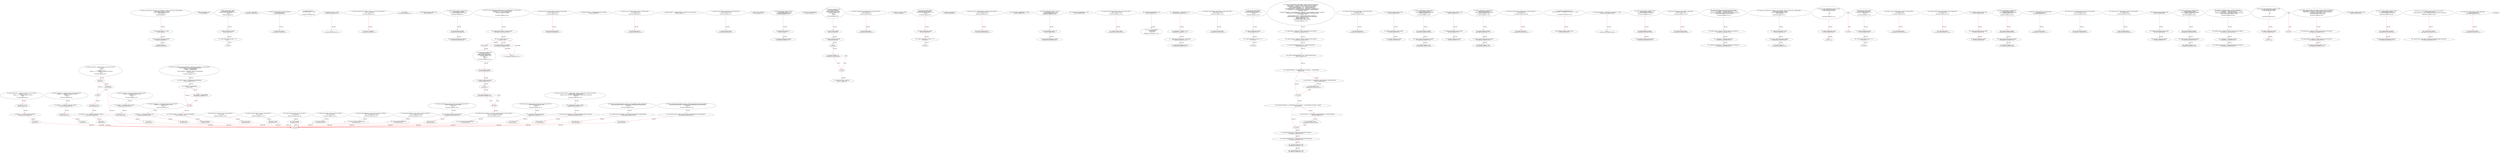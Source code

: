 digraph  {
13 [label="2_ function cash_unchk22(uint roundIndex, uint subpotIndex, address payable winner_unchk22)public{\n        uint64 subpot_unchk22 = 10 ether;\n        winner_unchk22.send(subpot_unchk22);   \n        subpot_unchk22= 0;\n}\n13-function_definition-3-7", method="cash_unchk22(uint roundIndex,uint subpotIndex,address payable winner_unchk22)", type_label=function_definition];
29 [label="3_ uint64 subpot_unchk22 = 10 ether;\n29-new_variable-4-4", method="cash_unchk22(uint roundIndex,uint subpotIndex,address payable winner_unchk22)", type_label=new_variable];
36 [label="4_ winner_unchk22.send(subpot_unchk22);\n36-expression_statement-5-5", method="cash_unchk22(uint roundIndex,uint subpotIndex,address payable winner_unchk22)", type_label=expression_statement];
43 [label="5_ subpot_unchk22= 0;\n43-expression_statement-6-6", method="cash_unchk22(uint roundIndex,uint subpotIndex,address payable winner_unchk22)", type_label=expression_statement];
47 [label="7_ address payable public owner;\n47-new_variable-8-8", method="", type_label=new_variable];
52 [label="8_ function bug_unchk31() public{\naddress payable addr_unchk31;\nif (!addr_unchk31.send (10 ether) || 1==1)\n	{revert();}\n}\n52-function_definition-9-13", method="bug_unchk31()", type_label=function_definition];
56 [label="9_ address payable addr_unchk31;\n56-new_variable-10-10", method="bug_unchk31()", type_label=new_variable];
61 [label="10_ if_!addr_unchk31.send (10 ether) || 1==1\n61-if-11-12", method="bug_unchk31()", type_label=if];
2161 [label="10_ end_if", method="bug_unchk31()", type_label=end_if];
89 [label="15_ owner = msg.sender;\n89-expression_statement-16-16", method="", type_label=expression_statement];
95 [label="17_ function bug_unchk3(address payable addr) public\n      {addr.send (42 ether); }\n95-function_definition-18-19", method="bug_unchk3(address payable addr)", type_label=function_definition];
103 [label="18_ addr.send (42 ether);\n103-expression_statement-19-19", method="bug_unchk3(address payable addr)", type_label=expression_statement];
111 [label="19_ modifier onlyOwner {\n       require(msg.sender == owner);\n       _;\n   }\n111-expression_statement-20-23", method="", type_label=expression_statement];
114 [label="20_ require(msg.sender == owner);\n114-expression_statement-21-21", method="", type_label=expression_statement];
123 [label="21_ _;\n123-expression_statement-22-22", method="", type_label=expression_statement];
125 [label="23_ function transferOwnership(address payable _newOwner) public onlyOwner {\n       owner = _newOwner;\n   }\n125-function_definition-24-26", method="transferOwnership(address payable _newOwner)", type_label=function_definition];
132 [label="23_ onlyOwner\n132-expression_statement-24-24", method="transferOwnership(address payable _newOwner)", type_label=expression_statement];
135 [label="24_ owner = _newOwner;\n135-expression_statement-25-25", method="transferOwnership(address payable _newOwner)", type_label=expression_statement];
139 [label="26_ bool public payedOut_unchk9 = false;\n139-new_variable-27-27", method="", type_label=new_variable];
146 [label="27_ function withdrawLeftOver_unchk9() public {\n        require(payedOut_unchk9);\n        msg.sender.send(address(this).balance);\n    }\n146-function_definition-28-31", method="withdrawLeftOver_unchk9()", type_label=function_definition];
150 [label="28_ require(payedOut_unchk9);\n150-expression_statement-29-29", method="withdrawLeftOver_unchk9()", type_label=expression_statement];
155 [label="29_ msg.sender.send(address(this).balance);\n155-expression_statement-30-30", method="withdrawLeftOver_unchk9()", type_label=expression_statement];
171 [label="33_ function add(uint256 a, uint256 b) internal pure returns (uint256) {\n        uint256 c = a + b;\n        require(c >= a, \"SafeMath: addition overflow\");\n        return c;\n    }\n171-function_definition-34-38", method="add(uint256 a,uint256 b)", type_label=function_definition];
188 [label="34_ uint256 c = a + b;\n188-new_variable-35-35", method="add(uint256 a,uint256 b)", type_label=new_variable];
196 [label="35_ require(c >= a, \"SafeMath: addition overflow\");\n196-expression_statement-36-36", method="add(uint256 a,uint256 b)", type_label=expression_statement];
206 [label="36_ return c;\n206-return-37-37", method="add(uint256 a,uint256 b)", type_label=return];
208 [label="38_ function sub(uint256 a, uint256 b) internal pure returns (uint256) {\n        require(b <= a, \"SafeMath: subtraction overflow\");\n        uint256 c = a - b;\n        return c;\n    }\n208-function_definition-39-43", method="sub(uint256 a,uint256 b)", type_label=function_definition];
225 [label="39_ require(b <= a, \"SafeMath: subtraction overflow\");\n225-expression_statement-40-40", method="sub(uint256 a,uint256 b)", type_label=expression_statement];
235 [label="40_ uint256 c = a - b;\n235-new_variable-41-41", method="sub(uint256 a,uint256 b)", type_label=new_variable];
243 [label="41_ return c;\n243-return-42-42", method="sub(uint256 a,uint256 b)", type_label=return];
245 [label="43_ function mul(uint256 a, uint256 b) internal pure returns (uint256) {\n        if (a == 0) {\n            return 0;\n        }\n        uint256 c = a * b;\n        require(c / a == b, \"SafeMath: multiplication overflow\");\n        return c;\n    }\n245-function_definition-44-51", method="mul(uint256 a,uint256 b)", type_label=function_definition];
262 [label="44_ if_a == 0\n262-if-45-47", method="mul(uint256 a,uint256 b)", type_label=if];
2362 [label="44_ end_if", method="mul(uint256 a,uint256 b)", type_label=end_if];
267 [label="45_ return 0;\n267-return-46-46", method="mul(uint256 a,uint256 b)", type_label=return];
269 [label="47_ uint256 c = a * b;\n269-new_variable-48-48", method="mul(uint256 a,uint256 b)", type_label=new_variable];
277 [label="48_ require(c / a == b, \"SafeMath: multiplication overflow\");\n277-expression_statement-49-49", method="mul(uint256 a,uint256 b)", type_label=expression_statement];
289 [label="49_ return c;\n289-return-50-50", method="mul(uint256 a,uint256 b)", type_label=return];
291 [label="51_ function div(uint256 a, uint256 b) internal pure returns (uint256) {\n        require(b > 0, \"SafeMath: division by zero\");\n        uint256 c = a / b;\n        return c;\n    }\n291-function_definition-52-56", method="div(uint256 a,uint256 b)", type_label=function_definition];
308 [label="52_ require(b > 0, \"SafeMath: division by zero\");\n308-expression_statement-53-53", method="div(uint256 a,uint256 b)", type_label=expression_statement];
318 [label="53_ uint256 c = a / b;\n318-new_variable-54-54", method="div(uint256 a,uint256 b)", type_label=new_variable];
326 [label="54_ return c;\n326-return-55-55", method="div(uint256 a,uint256 b)", type_label=return];
328 [label="56_ function mod(uint256 a, uint256 b) internal pure returns (uint256) {\n        require(b != 0, \"SafeMath: modulo by zero\");\n        return a % b;\n    }\n328-function_definition-57-60", method="mod(uint256 a,uint256 b)", type_label=function_definition];
345 [label="57_ require(b != 0, \"SafeMath: modulo by zero\");\n345-expression_statement-58-58", method="mod(uint256 a,uint256 b)", type_label=expression_statement];
355 [label="58_ return a % b;\n355-return-59-59", method="mod(uint256 a,uint256 b)", type_label=return];
370 [label="63_ function my_func_uncheck12(address payable dst) public payable{\n        dst.call.value(msg.value)(\"\");\n    }\n370-function_definition-64-66", method="my_func_uncheck12(address payable dst)", type_label=function_definition];
379 [label="64_ dst.call.value(msg.value)(\"\");\n379-expression_statement-65-65", method="my_func_uncheck12(address payable dst)", type_label=expression_statement];
394 [label="66_ mapping (address => transferMapping) private _balances;\n394-new_variable-67-67", method="", type_label=new_variable];
402 [label="67_ function my_func_unchk11(address payable dst) public payable{\n        dst.send(msg.value);\n    }\n402-function_definition-68-70", method="my_func_unchk11(address payable dst)", type_label=function_definition];
411 [label="68_ dst.send(msg.value);\n411-expression_statement-69-69", method="my_func_unchk11(address payable dst)", type_label=expression_statement];
420 [label="70_ mapping (address => mapping (address => uint256)) private _allowances;\n420-new_variable-71-71", method="", type_label=new_variable];
429 [label="71_ function callnotchecked_unchk1(address payable callee) public {\n    callee.call.value(2 ether);\n  }\n429-function_definition-72-74", method="callnotchecked_unchk1(address payable callee)", type_label=function_definition];
437 [label="72_ callee.call.value(2 ether);\n437-expression_statement-73-73", method="callnotchecked_unchk1(address payable callee)", type_label=expression_statement];
447 [label="74_ uint256 private _totalSupply;\n447-new_variable-75-75", method="", type_label=new_variable];
452 [label="75_ function withdrawBal_unchk41 () public{\n	uint64 Balances_unchk41 = 0;\n	msg.sender.send(Balances_unchk41);}\n452-function_definition-76-78", method="withdrawBal_unchk41()", type_label=function_definition];
456 [label="76_ uint64 Balances_unchk41 = 0;\n456-new_variable-77-77", method="withdrawBal_unchk41()", type_label=new_variable];
462 [label="77_ msg.sender.send(Balances_unchk41);\n462-expression_statement-78-78", method="withdrawBal_unchk41()", type_label=expression_statement];
471 [label="78_ uint256 public _maxTotalSupply;\n471-new_variable-79-79", method="", type_label=new_variable];
476 [label="79_ function bug_unchk42() public{\nuint receivers_unchk42;\naddress payable addr_unchk42;\nif (!addr_unchk42.send(42 ether))\n	{receivers_unchk42 +=1;}\nelse\n	{revert();}\n}\n476-function_definition-80-87", method="bug_unchk42()", type_label=function_definition];
480 [label="80_ uint receivers_unchk42;\n480-new_variable-81-81", method="bug_unchk42()", type_label=new_variable];
485 [label="81_ address payable addr_unchk42;\n485-new_variable-82-82", method="bug_unchk42()", type_label=new_variable];
490 [label="82_ if\n490-if-83-86", method="bug_unchk42()", type_label=if];
2590 [label="82_ end_if", method="bug_unchk42()", type_label=end_if];
500 [label="83_ receivers_unchk42 +=1;\n500-expression_statement-84-84", method="bug_unchk42()", type_label=expression_statement];
507 [label="87_ string private _name = \"Lollypop\";\n507-new_variable-88-88", method="", type_label=new_variable];
514 [label="88_ function unhandledsend_unchk2(address payable callee) public {\n    callee.send(5 ether);\n  }\n514-function_definition-89-91", method="unhandledsend_unchk2(address payable callee)", type_label=function_definition];
522 [label="89_ callee.send(5 ether);\n522-expression_statement-90-90", method="unhandledsend_unchk2(address payable callee)", type_label=expression_statement];
530 [label="91_ string private _symbol = \"Lolly\";\n530-new_variable-92-92", method="", type_label=new_variable];
537 [label="92_ function bug_unchk43() public{\naddress payable addr_unchk43;\nif (!addr_unchk43.send (10 ether) || 1==1)\n	{revert();}\n}\n537-function_definition-93-97", method="bug_unchk43()", type_label=function_definition];
541 [label="93_ address payable addr_unchk43;\n541-new_variable-94-94", method="bug_unchk43()", type_label=new_variable];
546 [label="94_ if_!addr_unchk43.send (10 ether) || 1==1\n546-if-95-96", method="bug_unchk43()", type_label=if];
2646 [label="94_ end_if", method="bug_unchk43()", type_label=end_if];
562 [label="97_ uint8 private _decimals= 18;\n562-new_variable-98-98", method="", type_label=new_variable];
568 [label="98_ function my_func_uncheck48(address payable dst) public payable{\n        dst.call.value(msg.value)(\"\");\n    }\n568-function_definition-99-101", method="my_func_uncheck48(address payable dst)", type_label=function_definition];
577 [label="99_ dst.call.value(msg.value)(\"\");\n577-expression_statement-100-100", method="my_func_uncheck48(address payable dst)", type_label=expression_statement];
592 [label="101_ uint256 public maxAgeOfToken = 365 days;\n592-new_variable-102-102", method="", type_label=new_variable];
599 [label="102_ function withdrawBal_unchk17 () public{\n	uint64 Balances_unchk17 = 0;\n	msg.sender.send(Balances_unchk17);}\n599-function_definition-103-105", method="withdrawBal_unchk17()", type_label=function_definition];
603 [label="103_ uint64 Balances_unchk17 = 0;\n603-new_variable-104-104", method="withdrawBal_unchk17()", type_label=new_variable];
609 [label="104_ msg.sender.send(Balances_unchk17);\n609-expression_statement-105-105", method="withdrawBal_unchk17()", type_label=expression_statement];
618 [label="105_ uint256  public minAgeOfToken = 1 days;\n618-new_variable-106-106", method="", type_label=new_variable];
625 [label="106_ function callnotchecked_unchk37(address payable callee) public {\n    callee.call.value(1 ether);\n  }\n625-function_definition-107-109", method="callnotchecked_unchk37(address payable callee)", type_label=function_definition];
633 [label="107_ callee.call.value(1 ether);\n633-expression_statement-108-108", method="callnotchecked_unchk37(address payable callee)", type_label=expression_statement];
643 [label="109_ uint256 public perDayBonus = 100;\n643-new_variable-110-110", method="", type_label=new_variable];
649 [label="110_ struct  transferMapping{\n        uint256 amount;\n        uint256 time;\n    }\n649-expression_statement-111-114", method="transferMapping()", type_label=expression_statement];
661 [label="115_ _maxTotalSupply = 1000000000 * 10 ** 18;\n661-expression_statement-116-116", method="", type_label=expression_statement];
669 [label="116_ _totalSupply =  2000000 * 10 ** 18;\n669-expression_statement-117-117", method="", type_label=expression_statement];
677 [label="117_ _balances[msg.sender].amount = _totalSupply;\n677-expression_statement-118-118", method="", type_label=expression_statement];
687 [label="118_ _balances[msg.sender].time = now;\n687-expression_statement-119-119", method="", type_label=expression_statement];
697 [label="120_ function callnotchecked_unchk25(address payable callee) public {\n    callee.call.value(1 ether);\n  }\n697-function_definition-121-123", method="callnotchecked_unchk25(address payable callee)", type_label=function_definition];
705 [label="121_ callee.call.value(1 ether);\n705-expression_statement-122-122", method="callnotchecked_unchk25(address payable callee)", type_label=expression_statement];
715 [label="123_ function calculateBonus(uint256 timeElasped , uint256 amount) public view  returns(uint256){\n        uint256 totalDays = timeElasped.div(minAgeOfToken);\n        if(totalDays > maxAgeOfToken){\n            totalDays = maxAgeOfToken;\n        }\n        uint256 totalBonus = (totalDays *  amount).div(perDayBonus);\n        return totalBonus;\n    }\n715-function_definition-124-131", method="calculateBonus(uint256 timeElasped,uint256 amount)", type_label=function_definition];
732 [label="124_ uint256 totalDays = timeElasped.div(minAgeOfToken);\n732-new_variable-125-125", method="calculateBonus(uint256 timeElasped,uint256 amount)", type_label=new_variable];
743 [label="125_ if_totalDays > maxAgeOfToken\n743-if-126-128", method="calculateBonus(uint256 timeElasped,uint256 amount)", type_label=if];
2843 [label="125_ end_if", method="calculateBonus(uint256 timeElasped,uint256 amount)", type_label=end_if];
748 [label="126_ totalDays = maxAgeOfToken;\n748-expression_statement-127-127", method="calculateBonus(uint256 timeElasped,uint256 amount)", type_label=expression_statement];
752 [label="128_ uint256 totalBonus = (totalDays *  amount).div(perDayBonus);\n752-new_variable-129-129", method="calculateBonus(uint256 timeElasped,uint256 amount)", type_label=new_variable];
766 [label="129_ return totalBonus;\n766-return-130-130", method="calculateBonus(uint256 timeElasped,uint256 amount)", type_label=return];
768 [label="131_ function bug_unchk19() public{\naddress payable addr_unchk19;\nif (!addr_unchk19.send (10 ether) || 1==1)\n	{revert();}\n}\n768-function_definition-132-136", method="bug_unchk19()", type_label=function_definition];
772 [label="132_ address payable addr_unchk19;\n772-new_variable-133-133", method="bug_unchk19()", type_label=new_variable];
777 [label="133_ if_!addr_unchk19.send (10 ether) || 1==1\n777-if-134-135", method="bug_unchk19()", type_label=if];
2877 [label="133_ end_if", method="bug_unchk19()", type_label=end_if];
793 [label="136_ function _transfer(address sender, address recipient, uint256 amount) internal {\n        require(sender != address(0), \"ERC20: transfer from the zero address\");\n        require(recipient != address(0), \"ERC20: transfer to the zero address\");\n        uint256 senderTimeElasped = now - (_balances[sender].time);\n        uint256 recipientTimeElasped = now - (_balances[recipient].time);\n        if(senderTimeElasped >= minAgeOfToken && (_totalSupply < _maxTotalSupply)){\n            uint256 bonus = calculateBonus(senderTimeElasped , balanceOf(sender));\n            mint(sender , bonus);\n        }\n        if(recipientTimeElasped >= minAgeOfToken && (_totalSupply < _maxTotalSupply) && sender!= recipient){\n             uint256 bonus = calculateBonus(recipientTimeElasped , balanceOf(recipient));\n             mint(recipient , bonus);\n        }\n        _balances[sender].amount = _balances[sender].amount.sub(amount);\n        _balances[recipient].amount = _balances[recipient].amount.add(amount);\n        _balances[sender].time = now;\n        _balances[recipient].time = now;\n        emit Transfer(sender, recipient, amount);\n    }\n793-function_definition-137-155", method="_transfer(address sender,address recipient,uint256 amount)", type_label=function_definition];
809 [label="137_ require(sender != address(0), \"ERC20: transfer from the zero address\");\n809-expression_statement-138-138", method="_transfer(address sender,address recipient,uint256 amount)", type_label=expression_statement];
821 [label="138_ require(recipient != address(0), \"ERC20: transfer to the zero address\");\n821-expression_statement-139-139", method="_transfer(address sender,address recipient,uint256 amount)", type_label=expression_statement];
833 [label="139_ uint256 senderTimeElasped = now - (_balances[sender].time);\n833-new_variable-140-140", method="_transfer(address sender,address recipient,uint256 amount)", type_label=new_variable];
846 [label="140_ uint256 recipientTimeElasped = now - (_balances[recipient].time);\n846-new_variable-141-141", method="_transfer(address sender,address recipient,uint256 amount)", type_label=new_variable];
859 [label="141_ if_senderTimeElasped >= minAgeOfToken && (_totalSupply < _maxTotalSupply)\n859-if-142-145", method="_transfer(address sender,address recipient,uint256 amount)", type_label=if];
2959 [label="141_ end_if", method="_transfer(address sender,address recipient,uint256 amount)", type_label=end_if];
869 [label="142_ uint256 bonus = calculateBonus(senderTimeElasped , balanceOf(sender));\n869-new_variable-143-143", method="_transfer(address sender,address recipient,uint256 amount)", type_label=new_variable];
883 [label="143_ mint(sender , bonus);\n883-expression_statement-144-144", method="_transfer(address sender,address recipient,uint256 amount)", type_label=expression_statement];
890 [label="145_ if_recipientTimeElasped >= minAgeOfToken && (_totalSupply < _maxTotalSupply) && sender!= recipient\n890-if-146-149", method="_transfer(address sender,address recipient,uint256 amount)", type_label=if];
2990 [label="145_ end_if", method="_transfer(address sender,address recipient,uint256 amount)", type_label=end_if];
904 [label="146_ uint256 bonus = calculateBonus(recipientTimeElasped , balanceOf(recipient));\n904-new_variable-147-147", method="_transfer(address sender,address recipient,uint256 amount)", type_label=new_variable];
918 [label="147_ mint(recipient , bonus);\n918-expression_statement-148-148", method="_transfer(address sender,address recipient,uint256 amount)", type_label=expression_statement];
925 [label="149_ _balances[sender].amount = _balances[sender].amount.sub(amount);\n925-expression_statement-150-150", method="_transfer(address sender,address recipient,uint256 amount)", type_label=expression_statement];
942 [label="150_ _balances[recipient].amount = _balances[recipient].amount.add(amount);\n942-expression_statement-151-151", method="_transfer(address sender,address recipient,uint256 amount)", type_label=expression_statement];
959 [label="151_ _balances[sender].time = now;\n959-expression_statement-152-152", method="_transfer(address sender,address recipient,uint256 amount)", type_label=expression_statement];
967 [label="152_ _balances[recipient].time = now;\n967-expression_statement-153-153", method="_transfer(address sender,address recipient,uint256 amount)", type_label=expression_statement];
983 [label="155_ function unhandledsend_unchk26(address payable callee) public {\n    callee.send(5 ether);\n  }\n983-function_definition-156-158", method="unhandledsend_unchk26(address payable callee)", type_label=function_definition];
991 [label="156_ callee.send(5 ether);\n991-expression_statement-157-157", method="unhandledsend_unchk26(address payable callee)", type_label=expression_statement];
999 [label="158_ function name() public view returns (string memory) {\n        return _name;\n    }\n999-function_definition-159-161", method="name()", type_label=function_definition];
1008 [label="159_ return _name;\n1008-return-160-160", method="name()", type_label=return];
1010 [label="161_ bool public payedOut_unchk20 = false;\n1010-new_variable-162-162", method="", type_label=new_variable];
1017 [label="162_ address payable public winner_unchk20;\n1017-new_variable-163-163", method="", type_label=new_variable];
1022 [label="163_ uint public winAmount_unchk20;\n1022-new_variable-164-164", method="", type_label=new_variable];
1027 [label="164_ function sendToWinner_unchk20() public {\n        require(!payedOut_unchk20);\n        winner_unchk20.send(winAmount_unchk20);\n        payedOut_unchk20 = true;\n    }\n1027-function_definition-165-169", method="sendToWinner_unchk20()", type_label=function_definition];
1031 [label="165_ require(!payedOut_unchk20);\n1031-expression_statement-166-166", method="sendToWinner_unchk20()", type_label=expression_statement];
1037 [label="166_ winner_unchk20.send(winAmount_unchk20);\n1037-expression_statement-167-167", method="sendToWinner_unchk20()", type_label=expression_statement];
1044 [label="167_ payedOut_unchk20 = true;\n1044-expression_statement-168-168", method="sendToWinner_unchk20()", type_label=expression_statement];
1049 [label="169_ function symbol() public view returns (string memory) {\n        return _symbol;\n    }\n1049-function_definition-170-172", method="symbol()", type_label=function_definition];
1058 [label="170_ return _symbol;\n1058-return-171-171", method="symbol()", type_label=return];
1060 [label="172_ bool public payedOut_unchk32 = false;\n1060-new_variable-173-173", method="", type_label=new_variable];
1067 [label="173_ address payable public winner_unchk32;\n1067-new_variable-174-174", method="", type_label=new_variable];
1072 [label="174_ uint public winAmount_unchk32;\n1072-new_variable-175-175", method="", type_label=new_variable];
1077 [label="175_ function sendToWinner_unchk32() public {\n        require(!payedOut_unchk32);\n        winner_unchk32.send(winAmount_unchk32);\n        payedOut_unchk32 = true;\n    }\n1077-function_definition-176-180", method="sendToWinner_unchk32()", type_label=function_definition];
1081 [label="176_ require(!payedOut_unchk32);\n1081-expression_statement-177-177", method="sendToWinner_unchk32()", type_label=expression_statement];
1087 [label="177_ winner_unchk32.send(winAmount_unchk32);\n1087-expression_statement-178-178", method="sendToWinner_unchk32()", type_label=expression_statement];
1094 [label="178_ payedOut_unchk32 = true;\n1094-expression_statement-179-179", method="sendToWinner_unchk32()", type_label=expression_statement];
1099 [label="180_ function decimals() public view returns (uint8) {\n        return _decimals;\n    }\n1099-function_definition-181-183", method="decimals()", type_label=function_definition];
1108 [label="181_ return _decimals;\n1108-return-182-182", method="decimals()", type_label=return];
1110 [label="183_ function unhandledsend_unchk38(address payable callee) public {\n    callee.send(5 ether);\n  }\n1110-function_definition-184-186", method="unhandledsend_unchk38(address payable callee)", type_label=function_definition];
1118 [label="184_ callee.send(5 ether);\n1118-expression_statement-185-185", method="unhandledsend_unchk38(address payable callee)", type_label=expression_statement];
1126 [label="186_ modifier onlyLollypopAndOwner {\n        require(msg.sender == address(this) || msg.sender == owner);\n        _;\n    }\n1126-expression_statement-187-190", method="", type_label=expression_statement];
1129 [label="187_ require(msg.sender == address(this) || msg.sender == owner);\n1129-expression_statement-188-188", method="", type_label=expression_statement];
1146 [label="188_ _;\n1146-expression_statement-189-189", method="", type_label=expression_statement];
1148 [label="190_ bool public payedOut_unchk45 = false;\n1148-new_variable-191-191", method="", type_label=new_variable];
1155 [label="191_ function withdrawLeftOver_unchk45() public {\n        require(payedOut_unchk45);\n        msg.sender.send(address(this).balance);\n    }\n1155-function_definition-192-195", method="withdrawLeftOver_unchk45()", type_label=function_definition];
1159 [label="192_ require(payedOut_unchk45);\n1159-expression_statement-193-193", method="withdrawLeftOver_unchk45()", type_label=expression_statement];
1164 [label="193_ msg.sender.send(address(this).balance);\n1164-expression_statement-194-194", method="withdrawLeftOver_unchk45()", type_label=expression_statement];
1191 [label="196_ function callnotchecked_unchk13(address callee) public {\n    callee.call.value(1 ether);\n  }\n1191-function_definition-197-199", method="callnotchecked_unchk13(address callee)", type_label=function_definition];
1199 [label="197_ callee.call.value(1 ether);\n1199-expression_statement-198-198", method="callnotchecked_unchk13(address callee)", type_label=expression_statement];
1223 [label="200_ function mint(address account, uint256 amount) internal {\n        require(account != address(0), \"ERC20: mint to the zero address\");\n        _totalSupply = _totalSupply.add(amount);\n        _balances[account].amount = _balances[account].amount.add(amount);\n        emit Transfer(address(0), account, amount);\n    }\n1223-function_definition-201-206", method="mint(address account,uint256 amount)", type_label=function_definition];
1235 [label="201_ require(account != address(0), \"ERC20: mint to the zero address\");\n1235-expression_statement-202-202", method="mint(address account,uint256 amount)", type_label=expression_statement];
1247 [label="202_ _totalSupply = _totalSupply.add(amount);\n1247-expression_statement-203-203", method="mint(address account,uint256 amount)", type_label=expression_statement];
1256 [label="203_ _balances[account].amount = _balances[account].amount.add(amount);\n1256-expression_statement-204-204", method="mint(address account,uint256 amount)", type_label=expression_statement];
1283 [label="206_ function cash_unchk46(uint roundIndex, uint subpotIndex, address payable winner_unchk46) public{\n        uint64 subpot_unchk46 = 3 ether;\n        winner_unchk46.send(subpot_unchk46);   \n        subpot_unchk46= 0;\n}\n1283-function_definition-207-211", method="cash_unchk46(uint roundIndex,uint subpotIndex,address payable winner_unchk46)", type_label=function_definition];
1299 [label="207_ uint64 subpot_unchk46 = 3 ether;\n1299-new_variable-208-208", method="cash_unchk46(uint roundIndex,uint subpotIndex,address payable winner_unchk46)", type_label=new_variable];
1306 [label="208_ winner_unchk46.send(subpot_unchk46);\n1306-expression_statement-209-209", method="cash_unchk46(uint roundIndex,uint subpotIndex,address payable winner_unchk46)", type_label=expression_statement];
1313 [label="209_ subpot_unchk46= 0;\n1313-expression_statement-210-210", method="cash_unchk46(uint roundIndex,uint subpotIndex,address payable winner_unchk46)", type_label=expression_statement];
1317 [label="211_ function totalSupply() public view returns (uint256) {\n        return _totalSupply;\n    }\n1317-function_definition-212-214", method="totalSupply()", type_label=function_definition];
1326 [label="212_ return _totalSupply;\n1326-return-213-213", method="totalSupply()", type_label=return];
1328 [label="214_ function UncheckedExternalCall_unchk4 () public\n{  address payable addr_unchk4;\n   if (! addr_unchk4.send (42 ether))  \n      { \n      }\n	else\n      { \n      }\n}\n1328-function_definition-215-223", method="UncheckedExternalCall_unchk4()", type_label=function_definition];
1332 [label="215_ address payable addr_unchk4;\n1332-new_variable-216-216", method="UncheckedExternalCall_unchk4()", type_label=new_variable];
1337 [label="216_ if\n1337-if-217-222", method="UncheckedExternalCall_unchk4()", type_label=if];
3437 [label="216_ end_if", method="UncheckedExternalCall_unchk4()", type_label=end_if];
1348 [label="223_ function balanceOf(address account) public view returns (uint256) {\n        return _balances[account].amount;\n    }\n1348-function_definition-224-226", method="balanceOf(address account)", type_label=function_definition];
1361 [label="224_ return _balances[account].amount;\n1361-return-225-225", method="balanceOf(address account)", type_label=return];
1367 [label="226_ function bug_unchk7() public{\naddress payable addr_unchk7;\nif (!addr_unchk7.send (10 ether) || 1==1)\n	{revert();}\n}\n1367-function_definition-227-231", method="bug_unchk7()", type_label=function_definition];
1371 [label="227_ address payable addr_unchk7;\n1371-new_variable-228-228", method="bug_unchk7()", type_label=new_variable];
1376 [label="228_ if_!addr_unchk7.send (10 ether) || 1==1\n1376-if-229-230", method="bug_unchk7()", type_label=if];
3476 [label="228_ end_if", method="bug_unchk7()", type_label=end_if];
1392 [label="231_ function timeOf(address account) public view returns (uint256) {\n        return _balances[account].time;\n    }\n1392-function_definition-232-234", method="timeOf(address account)", type_label=function_definition];
1405 [label="232_ return _balances[account].time;\n1405-return-233-233", method="timeOf(address account)", type_label=return];
1411 [label="234_ function my_func_unchk23(address payable dst) public payable{\n        dst.send(msg.value);\n    }\n1411-function_definition-235-237", method="my_func_unchk23(address payable dst)", type_label=function_definition];
1420 [label="235_ dst.send(msg.value);\n1420-expression_statement-236-236", method="my_func_unchk23(address payable dst)", type_label=expression_statement];
1429 [label="237_ function transfer(address recipient, uint256 amount) public returns (bool) {\n        _transfer(msg.sender, recipient, amount);\n        return true;\n    }\n1429-function_definition-238-241", method="transfer(address recipient,uint256 amount)", type_label=function_definition];
1445 [label="238_ _transfer(msg.sender, recipient, amount);\n1445-expression_statement-239-239", method="transfer(address recipient,uint256 amount)", type_label=expression_statement];
1456 [label="239_ return true;\n1456-return-240-240", method="transfer(address recipient,uint256 amount)", type_label=return];
1459 [label="241_ function unhandledsend_unchk14(address payable callee) public {\n    callee.send(5 ether);\n  }\n1459-function_definition-242-244", method="unhandledsend_unchk14(address payable callee)", type_label=function_definition];
1467 [label="242_ callee.send(5 ether);\n1467-expression_statement-243-243", method="unhandledsend_unchk14(address payable callee)", type_label=expression_statement];
1475 [label="244_ function multiTransfer(address[] memory receivers, uint256[] memory amounts) public {\n    require(receivers.length == amounts.length);\n    for (uint256 i = 0; i < receivers.length; i++) {\n      transfer(receivers[i], amounts[i]);\n    }\n  }\n1475-function_definition-245-250", method="multiTransfer(address[] memory receivers,uint256[] memory amounts)", type_label=function_definition];
1489 [label="245_ require(receivers.length == amounts.length);\n1489-expression_statement-246-246", method="multiTransfer(address[] memory receivers,uint256[] memory amounts)", type_label=expression_statement];
1500 [label="246_ for(i < receivers.length;;i++)\n1500-for-247-249", method="multiTransfer(address[] memory receivers,uint256[] memory amounts)", type_label=for];
3600 [label="246_ end_loop", method="multiTransfer(address[] memory receivers,uint256[] memory amounts)", type_label=end_loop];
1513 [label="246_ i++\n1513-expression_statement-247-247", method="multiTransfer(address[] memory receivers,uint256[] memory amounts)", type_label=expression_statement];
1516 [label="247_ transfer(receivers[i], amounts[i]);\n1516-expression_statement-248-248", method="multiTransfer(address[] memory receivers,uint256[] memory amounts)", type_label=expression_statement];
1527 [label="250_ function bug_unchk30() public{\nuint receivers_unchk30;\naddress payable addr_unchk30;\nif (!addr_unchk30.send(42 ether))\n	{receivers_unchk30 +=1;}\nelse\n	{revert();}\n}\n1527-function_definition-251-258", method="bug_unchk30()", type_label=function_definition];
1531 [label="251_ uint receivers_unchk30;\n1531-new_variable-252-252", method="bug_unchk30()", type_label=new_variable];
1536 [label="252_ address payable addr_unchk30;\n1536-new_variable-253-253", method="bug_unchk30()", type_label=new_variable];
1541 [label="253_ if\n1541-if-254-257", method="bug_unchk30()", type_label=if];
3641 [label="253_ end_if", method="bug_unchk30()", type_label=end_if];
1551 [label="254_ receivers_unchk30 +=1;\n1551-expression_statement-255-255", method="bug_unchk30()", type_label=expression_statement];
1558 [label="258_ function allowance(address owner, address spender) public view returns (uint256) {\n        return _allowances[owner][spender];\n    }\n1558-function_definition-259-261", method="allowance(address owner,address spender)", type_label=function_definition];
1575 [label="259_ return _allowances[owner][spender];\n1575-return-260-260", method="allowance(address owner,address spender)", type_label=return];
1581 [label="261_ bool public payedOut_unchk8 = false;\n1581-new_variable-262-262", method="", type_label=new_variable];
1588 [label="262_ address payable public winner_unchk8;\n1588-new_variable-263-263", method="", type_label=new_variable];
1593 [label="263_ uint public winAmount_unchk8;\n1593-new_variable-264-264", method="", type_label=new_variable];
1598 [label="264_ function sendToWinner_unchk8() public {\n        require(!payedOut_unchk8);\n        winner_unchk8.send(winAmount_unchk8);\n        payedOut_unchk8 = true;\n    }\n1598-function_definition-265-269", method="sendToWinner_unchk8()", type_label=function_definition];
1602 [label="265_ require(!payedOut_unchk8);\n1602-expression_statement-266-266", method="sendToWinner_unchk8()", type_label=expression_statement];
1608 [label="266_ winner_unchk8.send(winAmount_unchk8);\n1608-expression_statement-267-267", method="sendToWinner_unchk8()", type_label=expression_statement];
1615 [label="267_ payedOut_unchk8 = true;\n1615-expression_statement-268-268", method="sendToWinner_unchk8()", type_label=expression_statement];
1620 [label="269_ function approve(address spender, uint256 value) public returns (bool) {\n        _approve(msg.sender, spender, value);\n        return true;\n    }\n1620-function_definition-270-273", method="approve(address spender,uint256 value)", type_label=function_definition];
1636 [label="270_ _approve(msg.sender, spender, value);\n1636-expression_statement-271-271", method="approve(address spender,uint256 value)", type_label=expression_statement];
1647 [label="271_ return true;\n1647-return-272-272", method="approve(address spender,uint256 value)", type_label=return];
1650 [label="273_ function bug_unchk39(address payable addr) public\n      {addr.send (4 ether); }\n1650-function_definition-274-275", method="bug_unchk39(address payable addr)", type_label=function_definition];
1658 [label="274_ addr.send (4 ether);\n1658-expression_statement-275-275", method="bug_unchk39(address payable addr)", type_label=expression_statement];
1666 [label="275_ function transferFrom(address sender, address recipient, uint256 amount) public returns (bool) {\n        _transfer(sender, recipient, amount);\n        _approve(sender, msg.sender, _allowances[sender][msg.sender].sub(amount));\n        return true;\n    }\n1666-function_definition-276-280", method="transferFrom(address sender,address recipient,uint256 amount)", type_label=function_definition];
1686 [label="276_ _transfer(sender, recipient, amount);\n1686-expression_statement-277-277", method="transferFrom(address sender,address recipient,uint256 amount)", type_label=expression_statement];
1695 [label="277_ _approve(sender, msg.sender, _allowances[sender][msg.sender].sub(amount));\n1695-expression_statement-278-278", method="transferFrom(address sender,address recipient,uint256 amount)", type_label=expression_statement];
1717 [label="278_ return true;\n1717-return-279-279", method="transferFrom(address sender,address recipient,uint256 amount)", type_label=return];
1720 [label="280_ function my_func_uncheck36(address payable dst) public payable{\n        dst.call.value(msg.value)(\"\");\n    }\n1720-function_definition-281-283", method="my_func_uncheck36(address payable dst)", type_label=function_definition];
1729 [label="281_ dst.call.value(msg.value)(\"\");\n1729-expression_statement-282-282", method="my_func_uncheck36(address payable dst)", type_label=expression_statement];
1744 [label="283_ function increaseAllowance(address spender, uint256 addedValue) public returns (bool) {\n        _approve(msg.sender, spender, _allowances[msg.sender][spender].add(addedValue));\n        return true;\n    }\n1744-function_definition-284-287", method="increaseAllowance(address spender,uint256 addedValue)", type_label=function_definition];
1760 [label="284_ _approve(msg.sender, spender, _allowances[msg.sender][spender].add(addedValue));\n1760-expression_statement-285-285", method="increaseAllowance(address spender,uint256 addedValue)", type_label=expression_statement];
1782 [label="285_ return true;\n1782-return-286-286", method="increaseAllowance(address spender,uint256 addedValue)", type_label=return];
1785 [label="287_ function my_func_unchk35(address payable dst) public payable{\n        dst.send(msg.value);\n    }\n1785-function_definition-288-290", method="my_func_unchk35(address payable dst)", type_label=function_definition];
1794 [label="288_ dst.send(msg.value);\n1794-expression_statement-289-289", method="my_func_unchk35(address payable dst)", type_label=expression_statement];
1803 [label="290_ function decreaseAllowance(address spender, uint256 subtractedValue) public returns (bool) {\n        _approve(msg.sender, spender, _allowances[msg.sender][spender].sub(subtractedValue));\n        return true;\n    }\n1803-function_definition-291-294", method="decreaseAllowance(address spender,uint256 subtractedValue)", type_label=function_definition];
1819 [label="291_ _approve(msg.sender, spender, _allowances[msg.sender][spender].sub(subtractedValue));\n1819-expression_statement-292-292", method="decreaseAllowance(address spender,uint256 subtractedValue)", type_label=expression_statement];
1841 [label="292_ return true;\n1841-return-293-293", method="decreaseAllowance(address spender,uint256 subtractedValue)", type_label=return];
1844 [label="294_ bool public payedOut_unchk44 = false;\n1844-new_variable-295-295", method="", type_label=new_variable];
1851 [label="295_ address payable public winner_unchk44;\n1851-new_variable-296-296", method="", type_label=new_variable];
1856 [label="296_ uint public winAmount_unchk44;\n1856-new_variable-297-297", method="", type_label=new_variable];
1861 [label="297_ function sendToWinner_unchk44() public {\n        require(!payedOut_unchk44);\n        winner_unchk44.send(winAmount_unchk44);\n        payedOut_unchk44 = true;\n    }\n1861-function_definition-298-302", method="sendToWinner_unchk44()", type_label=function_definition];
1865 [label="298_ require(!payedOut_unchk44);\n1865-expression_statement-299-299", method="sendToWinner_unchk44()", type_label=expression_statement];
1871 [label="299_ winner_unchk44.send(winAmount_unchk44);\n1871-expression_statement-300-300", method="sendToWinner_unchk44()", type_label=expression_statement];
1878 [label="300_ payedOut_unchk44 = true;\n1878-expression_statement-301-301", method="sendToWinner_unchk44()", type_label=expression_statement];
1883 [label="302_ function _burn(address account, uint256 value) internal {\n        require(account != address(0), \"ERC20: burn from the zero address\");\n        _totalSupply = _totalSupply.sub(value);\n        _balances[account].amount = _balances[account].amount.sub(value);\n        emit Transfer(account, address(0), value);\n    }\n1883-function_definition-303-308", method="_burn(address account,uint256 value)", type_label=function_definition];
1895 [label="303_ require(account != address(0), \"ERC20: burn from the zero address\");\n1895-expression_statement-304-304", method="_burn(address account,uint256 value)", type_label=expression_statement];
1907 [label="304_ _totalSupply = _totalSupply.sub(value);\n1907-expression_statement-305-305", method="_burn(address account,uint256 value)", type_label=expression_statement];
1916 [label="305_ _balances[account].amount = _balances[account].amount.sub(value);\n1916-expression_statement-306-306", method="_burn(address account,uint256 value)", type_label=expression_statement];
1943 [label="308_ function UncheckedExternalCall_unchk40 () public\n{  address payable addr_unchk40;\n   if (! addr_unchk40.send (2 ether))  \n      { \n      }\n	else\n      { \n      }\n}\n1943-function_definition-309-317", method="UncheckedExternalCall_unchk40()", type_label=function_definition];
1947 [label="309_ address payable addr_unchk40;\n1947-new_variable-310-310", method="UncheckedExternalCall_unchk40()", type_label=new_variable];
1952 [label="310_ if\n1952-if-311-316", method="UncheckedExternalCall_unchk40()", type_label=if];
4052 [label="310_ end_if", method="UncheckedExternalCall_unchk40()", type_label=end_if];
1963 [label="317_ function _approve(address owner, address spender, uint256 value) internal {\n        require(owner != address(0), \"ERC20: approve from the zero address\");\n        require(spender != address(0), \"ERC20: approve to the zero address\");\n        _allowances[owner][spender] = value;\n        emit Approval(owner, spender, value);\n    }\n1963-function_definition-318-323", method="_approve(address owner,address spender,uint256 value)", type_label=function_definition];
1979 [label="318_ require(owner != address(0), \"ERC20: approve from the zero address\");\n1979-expression_statement-319-319", method="_approve(address owner,address spender,uint256 value)", type_label=expression_statement];
1991 [label="319_ require(spender != address(0), \"ERC20: approve to the zero address\");\n1991-expression_statement-320-320", method="_approve(address owner,address spender,uint256 value)", type_label=expression_statement];
2003 [label="320_ _allowances[owner][spender] = value;\n2003-expression_statement-321-321", method="_approve(address owner,address spender,uint256 value)", type_label=expression_statement];
2019 [label="323_ bool public payedOut_unchk33 = false;\n2019-new_variable-324-324", method="", type_label=new_variable];
2026 [label="324_ function withdrawLeftOver_unchk33() public {\n        require(payedOut_unchk33);\n        msg.sender.send(address(this).balance);\n    }\n2026-function_definition-325-328", method="withdrawLeftOver_unchk33()", type_label=function_definition];
2030 [label="325_ require(payedOut_unchk33);\n2030-expression_statement-326-326", method="withdrawLeftOver_unchk33()", type_label=expression_statement];
2035 [label="326_ msg.sender.send(address(this).balance);\n2035-expression_statement-327-327", method="withdrawLeftOver_unchk33()", type_label=expression_statement];
2048 [label="328_ function _burnFrom(address account, uint256 amount) internal {\n        _burn(account, amount);\n        _approve(account, msg.sender, _allowances[account][msg.sender].sub(amount));\n    }\n2048-function_definition-329-332", method="_burnFrom(address account,uint256 amount)", type_label=function_definition];
2060 [label="329_ _burn(account, amount);\n2060-expression_statement-330-330", method="_burnFrom(address account,uint256 amount)", type_label=expression_statement];
2067 [label="330_ _approve(account, msg.sender, _allowances[account][msg.sender].sub(amount));\n2067-expression_statement-331-331", method="_burnFrom(address account,uint256 amount)", type_label=expression_statement];
2089 [label="332_ function bug_unchk27(address payable addr) public\n      {addr.send (42 ether); }\n2089-function_definition-333-334", method="bug_unchk27(address payable addr)", type_label=function_definition];
2097 [label="333_ addr.send (42 ether);\n2097-expression_statement-334-334", method="bug_unchk27(address payable addr)", type_label=expression_statement];
1 [label="0_ start_node", method="", type_label=start];
2 [label="0_ exit_node", method="", type_label=exit];
505;
1347;
1556;
1962;
13 -> 29  [color=red, controlflow_type=next_line, edge_type=CFG_edge, key=0, label=next_line];
29 -> 36  [color=red, controlflow_type=next_line, edge_type=CFG_edge, key=0, label=next_line];
36 -> 43  [color=red, controlflow_type=next_line, edge_type=CFG_edge, key=0, label=next_line];
52 -> 56  [color=red, controlflow_type=next_line, edge_type=CFG_edge, key=0, label=next_line];
56 -> 61  [color=red, controlflow_type=next_line, edge_type=CFG_edge, key=0, label=next_line];
61 -> 2161  [color=red, controlflow_type=neg_next, edge_type=CFG_edge, key=0, label=neg_next];
95 -> 103  [color=red, controlflow_type=next_line, edge_type=CFG_edge, key=0, label=next_line];
114 -> 123  [color=red, controlflow_type=next_line, edge_type=CFG_edge, key=0, label=next_line];
125 -> 135  [color=red, controlflow_type=next_line, edge_type=CFG_edge, key=0, label=next_line];
146 -> 150  [color=red, controlflow_type=next_line, edge_type=CFG_edge, key=0, label=next_line];
150 -> 155  [color=red, controlflow_type=next_line, edge_type=CFG_edge, key=0, label=next_line];
171 -> 188  [color=red, controlflow_type=next_line, edge_type=CFG_edge, key=0, label=next_line];
188 -> 196  [color=red, controlflow_type=next_line, edge_type=CFG_edge, key=0, label=next_line];
196 -> 206  [color=red, controlflow_type=next_line, edge_type=CFG_edge, key=0, label=next_line];
206 -> 2  [color=red, controlflow_type=return_exit, edge_type=CFG_edge, key=0, label=return_exit];
208 -> 225  [color=red, controlflow_type=next_line, edge_type=CFG_edge, key=0, label=next_line];
225 -> 235  [color=red, controlflow_type=next_line, edge_type=CFG_edge, key=0, label=next_line];
235 -> 243  [color=red, controlflow_type=next_line, edge_type=CFG_edge, key=0, label=next_line];
243 -> 2  [color=red, controlflow_type=return_exit, edge_type=CFG_edge, key=0, label=return_exit];
245 -> 262  [color=red, controlflow_type=next_line, edge_type=CFG_edge, key=0, label=next_line];
262 -> 267  [color=red, controlflow_type=pos_next, edge_type=CFG_edge, key=0, label=pos_next];
262 -> 2362  [color=red, controlflow_type=neg_next, edge_type=CFG_edge, key=0, label=neg_next];
2362 -> 269  [color=red, controlflow_type=next_line, edge_type=CFG_edge, key=0, label=next_line];
267 -> 2362  [color=red, controlflow_type=end_if, edge_type=CFG_edge, key=0, label=end_if];
267 -> 2  [color=red, controlflow_type=return_exit, edge_type=CFG_edge, key=0, label=return_exit];
269 -> 277  [color=red, controlflow_type=next_line, edge_type=CFG_edge, key=0, label=next_line];
277 -> 289  [color=red, controlflow_type=next_line, edge_type=CFG_edge, key=0, label=next_line];
289 -> 2  [color=red, controlflow_type=return_exit, edge_type=CFG_edge, key=0, label=return_exit];
291 -> 308  [color=red, controlflow_type=next_line, edge_type=CFG_edge, key=0, label=next_line];
308 -> 318  [color=red, controlflow_type=next_line, edge_type=CFG_edge, key=0, label=next_line];
318 -> 326  [color=red, controlflow_type=next_line, edge_type=CFG_edge, key=0, label=next_line];
326 -> 2  [color=red, controlflow_type=return_exit, edge_type=CFG_edge, key=0, label=return_exit];
328 -> 345  [color=red, controlflow_type=next_line, edge_type=CFG_edge, key=0, label=next_line];
345 -> 355  [color=red, controlflow_type=next_line, edge_type=CFG_edge, key=0, label=next_line];
355 -> 2  [color=red, controlflow_type=return_exit, edge_type=CFG_edge, key=0, label=return_exit];
370 -> 379  [color=red, controlflow_type=next_line, edge_type=CFG_edge, key=0, label=next_line];
402 -> 411  [color=red, controlflow_type=next_line, edge_type=CFG_edge, key=0, label=next_line];
429 -> 437  [color=red, controlflow_type=next_line, edge_type=CFG_edge, key=0, label=next_line];
452 -> 456  [color=red, controlflow_type=next_line, edge_type=CFG_edge, key=0, label=next_line];
456 -> 462  [color=red, controlflow_type=next_line, edge_type=CFG_edge, key=0, label=next_line];
476 -> 480  [color=red, controlflow_type=next_line, edge_type=CFG_edge, key=0, label=next_line];
480 -> 485  [color=red, controlflow_type=next_line, edge_type=CFG_edge, key=0, label=next_line];
485 -> 490  [color=red, controlflow_type=next_line, edge_type=CFG_edge, key=0, label=next_line];
490 -> 500  [color=red, controlflow_type=pos_next, edge_type=CFG_edge, key=0, label=pos_next];
2590 -> 507  [color=red, controlflow_type=next_line, edge_type=CFG_edge, key=0, label=next_line];
500 -> 2590  [color=red, controlflow_type=end_if, edge_type=CFG_edge, key=0, label=end_if];
514 -> 522  [color=red, controlflow_type=next_line, edge_type=CFG_edge, key=0, label=next_line];
537 -> 541  [color=red, controlflow_type=next_line, edge_type=CFG_edge, key=0, label=next_line];
541 -> 546  [color=red, controlflow_type=next_line, edge_type=CFG_edge, key=0, label=next_line];
546 -> 2646  [color=red, controlflow_type=neg_next, edge_type=CFG_edge, key=0, label=neg_next];
568 -> 577  [color=red, controlflow_type=next_line, edge_type=CFG_edge, key=0, label=next_line];
599 -> 603  [color=red, controlflow_type=next_line, edge_type=CFG_edge, key=0, label=next_line];
603 -> 609  [color=red, controlflow_type=next_line, edge_type=CFG_edge, key=0, label=next_line];
625 -> 633  [color=red, controlflow_type=next_line, edge_type=CFG_edge, key=0, label=next_line];
643 -> 649  [color=red, controlflow_type=next_line, edge_type=CFG_edge, key=0, label=next_line];
661 -> 669  [color=red, controlflow_type=next_line, edge_type=CFG_edge, key=0, label=next_line];
669 -> 677  [color=red, controlflow_type=next_line, edge_type=CFG_edge, key=0, label=next_line];
677 -> 687  [color=red, controlflow_type=next_line, edge_type=CFG_edge, key=0, label=next_line];
697 -> 705  [color=red, controlflow_type=next_line, edge_type=CFG_edge, key=0, label=next_line];
715 -> 732  [color=red, controlflow_type=next_line, edge_type=CFG_edge, key=0, label=next_line];
732 -> 743  [color=red, controlflow_type=next_line, edge_type=CFG_edge, key=0, label=next_line];
743 -> 748  [color=red, controlflow_type=pos_next, edge_type=CFG_edge, key=0, label=pos_next];
743 -> 2843  [color=red, controlflow_type=neg_next, edge_type=CFG_edge, key=0, label=neg_next];
2843 -> 752  [color=red, controlflow_type=next_line, edge_type=CFG_edge, key=0, label=next_line];
748 -> 2843  [color=red, controlflow_type=end_if, edge_type=CFG_edge, key=0, label=end_if];
752 -> 766  [color=red, controlflow_type=next_line, edge_type=CFG_edge, key=0, label=next_line];
766 -> 2  [color=red, controlflow_type=return_exit, edge_type=CFG_edge, key=0, label=return_exit];
768 -> 772  [color=red, controlflow_type=next_line, edge_type=CFG_edge, key=0, label=next_line];
772 -> 777  [color=red, controlflow_type=next_line, edge_type=CFG_edge, key=0, label=next_line];
777 -> 2877  [color=red, controlflow_type=neg_next, edge_type=CFG_edge, key=0, label=neg_next];
793 -> 809  [color=red, controlflow_type=next_line, edge_type=CFG_edge, key=0, label=next_line];
809 -> 821  [color=red, controlflow_type=next_line, edge_type=CFG_edge, key=0, label=next_line];
821 -> 833  [color=red, controlflow_type=next_line, edge_type=CFG_edge, key=0, label=next_line];
833 -> 846  [color=red, controlflow_type=next_line, edge_type=CFG_edge, key=0, label=next_line];
846 -> 859  [color=red, controlflow_type=next_line, edge_type=CFG_edge, key=0, label=next_line];
859 -> 869  [color=red, controlflow_type=pos_next, edge_type=CFG_edge, key=0, label=pos_next];
859 -> 2959  [color=red, controlflow_type=neg_next, edge_type=CFG_edge, key=0, label=neg_next];
2959 -> 890  [color=red, controlflow_type=next_line, edge_type=CFG_edge, key=0, label=next_line];
869 -> 883  [color=red, controlflow_type=next_line, edge_type=CFG_edge, key=0, label=next_line];
883 -> 2959  [color=red, controlflow_type=end_if, edge_type=CFG_edge, key=0, label=end_if];
890 -> 904  [color=red, controlflow_type=pos_next, edge_type=CFG_edge, key=0, label=pos_next];
890 -> 2990  [color=red, controlflow_type=neg_next, edge_type=CFG_edge, key=0, label=neg_next];
2990 -> 925  [color=red, controlflow_type=next_line, edge_type=CFG_edge, key=0, label=next_line];
904 -> 918  [color=red, controlflow_type=next_line, edge_type=CFG_edge, key=0, label=next_line];
918 -> 2990  [color=red, controlflow_type=end_if, edge_type=CFG_edge, key=0, label=end_if];
925 -> 942  [color=red, controlflow_type=next_line, edge_type=CFG_edge, key=0, label=next_line];
942 -> 959  [color=red, controlflow_type=next_line, edge_type=CFG_edge, key=0, label=next_line];
959 -> 967  [color=red, controlflow_type=next_line, edge_type=CFG_edge, key=0, label=next_line];
983 -> 991  [color=red, controlflow_type=next_line, edge_type=CFG_edge, key=0, label=next_line];
999 -> 1008  [color=red, controlflow_type=next_line, edge_type=CFG_edge, key=0, label=next_line];
1008 -> 2  [color=red, controlflow_type=return_exit, edge_type=CFG_edge, key=0, label=return_exit];
1010 -> 1017  [color=red, controlflow_type=next_line, edge_type=CFG_edge, key=0, label=next_line];
1017 -> 1022  [color=red, controlflow_type=next_line, edge_type=CFG_edge, key=0, label=next_line];
1027 -> 1031  [color=red, controlflow_type=next_line, edge_type=CFG_edge, key=0, label=next_line];
1031 -> 1037  [color=red, controlflow_type=next_line, edge_type=CFG_edge, key=0, label=next_line];
1037 -> 1044  [color=red, controlflow_type=next_line, edge_type=CFG_edge, key=0, label=next_line];
1049 -> 1058  [color=red, controlflow_type=next_line, edge_type=CFG_edge, key=0, label=next_line];
1058 -> 2  [color=red, controlflow_type=return_exit, edge_type=CFG_edge, key=0, label=return_exit];
1060 -> 1067  [color=red, controlflow_type=next_line, edge_type=CFG_edge, key=0, label=next_line];
1067 -> 1072  [color=red, controlflow_type=next_line, edge_type=CFG_edge, key=0, label=next_line];
1077 -> 1081  [color=red, controlflow_type=next_line, edge_type=CFG_edge, key=0, label=next_line];
1081 -> 1087  [color=red, controlflow_type=next_line, edge_type=CFG_edge, key=0, label=next_line];
1087 -> 1094  [color=red, controlflow_type=next_line, edge_type=CFG_edge, key=0, label=next_line];
1099 -> 1108  [color=red, controlflow_type=next_line, edge_type=CFG_edge, key=0, label=next_line];
1108 -> 2  [color=red, controlflow_type=return_exit, edge_type=CFG_edge, key=0, label=return_exit];
1110 -> 1118  [color=red, controlflow_type=next_line, edge_type=CFG_edge, key=0, label=next_line];
1126 -> 1148  [color=red, controlflow_type=next_line, edge_type=CFG_edge, key=0, label=next_line];
1129 -> 1146  [color=red, controlflow_type=next_line, edge_type=CFG_edge, key=0, label=next_line];
1155 -> 1159  [color=red, controlflow_type=next_line, edge_type=CFG_edge, key=0, label=next_line];
1159 -> 1164  [color=red, controlflow_type=next_line, edge_type=CFG_edge, key=0, label=next_line];
1191 -> 1199  [color=red, controlflow_type=next_line, edge_type=CFG_edge, key=0, label=next_line];
1223 -> 1235  [color=red, controlflow_type=next_line, edge_type=CFG_edge, key=0, label=next_line];
1235 -> 1247  [color=red, controlflow_type=next_line, edge_type=CFG_edge, key=0, label=next_line];
1247 -> 1256  [color=red, controlflow_type=next_line, edge_type=CFG_edge, key=0, label=next_line];
1283 -> 1299  [color=red, controlflow_type=next_line, edge_type=CFG_edge, key=0, label=next_line];
1299 -> 1306  [color=red, controlflow_type=next_line, edge_type=CFG_edge, key=0, label=next_line];
1306 -> 1313  [color=red, controlflow_type=next_line, edge_type=CFG_edge, key=0, label=next_line];
1317 -> 1326  [color=red, controlflow_type=next_line, edge_type=CFG_edge, key=0, label=next_line];
1326 -> 2  [color=red, controlflow_type=return_exit, edge_type=CFG_edge, key=0, label=return_exit];
1328 -> 1332  [color=red, controlflow_type=next_line, edge_type=CFG_edge, key=0, label=next_line];
1332 -> 1337  [color=red, controlflow_type=next_line, edge_type=CFG_edge, key=0, label=next_line];
1348 -> 1361  [color=red, controlflow_type=next_line, edge_type=CFG_edge, key=0, label=next_line];
1361 -> 2  [color=red, controlflow_type=return_exit, edge_type=CFG_edge, key=0, label=return_exit];
1367 -> 1371  [color=red, controlflow_type=next_line, edge_type=CFG_edge, key=0, label=next_line];
1371 -> 1376  [color=red, controlflow_type=next_line, edge_type=CFG_edge, key=0, label=next_line];
1376 -> 3476  [color=red, controlflow_type=neg_next, edge_type=CFG_edge, key=0, label=neg_next];
1392 -> 1405  [color=red, controlflow_type=next_line, edge_type=CFG_edge, key=0, label=next_line];
1405 -> 2  [color=red, controlflow_type=return_exit, edge_type=CFG_edge, key=0, label=return_exit];
1411 -> 1420  [color=red, controlflow_type=next_line, edge_type=CFG_edge, key=0, label=next_line];
1429 -> 1445  [color=red, controlflow_type=next_line, edge_type=CFG_edge, key=0, label=next_line];
1445 -> 1456  [color=red, controlflow_type=next_line, edge_type=CFG_edge, key=0, label=next_line];
1456 -> 2  [color=red, controlflow_type=return_exit, edge_type=CFG_edge, key=0, label=return_exit];
1459 -> 1467  [color=red, controlflow_type=next_line, edge_type=CFG_edge, key=0, label=next_line];
1475 -> 1489  [color=red, controlflow_type=next_line, edge_type=CFG_edge, key=0, label=next_line];
1489 -> 1500  [color=red, controlflow_type=next_line, edge_type=CFG_edge, key=0, label=next_line];
1500 -> 1516  [color=red, controlflow_type=pos_next, edge_type=CFG_edge, key=0, label=pos_next];
1500 -> 3600  [color=red, controlflow_type=neg_next, edge_type=CFG_edge, key=0, label=neg_next];
3600 -> 1527  [color=red, controlflow_type=next_line, edge_type=CFG_edge, key=0, label=next_line];
1513 -> 1500  [color=red, controlflow_type=loop_update, edge_type=CFG_edge, key=0, label=loop_update];
1516 -> 1513  [color=red, controlflow_type=loop_update, edge_type=CFG_edge, key=0, label=loop_update];
1527 -> 1531  [color=red, controlflow_type=next_line, edge_type=CFG_edge, key=0, label=next_line];
1531 -> 1536  [color=red, controlflow_type=next_line, edge_type=CFG_edge, key=0, label=next_line];
1536 -> 1541  [color=red, controlflow_type=next_line, edge_type=CFG_edge, key=0, label=next_line];
1541 -> 1551  [color=red, controlflow_type=pos_next, edge_type=CFG_edge, key=0, label=pos_next];
3641 -> 1558  [color=red, controlflow_type=next_line, edge_type=CFG_edge, key=0, label=next_line];
1551 -> 3641  [color=red, controlflow_type=end_if, edge_type=CFG_edge, key=0, label=end_if];
1558 -> 1575  [color=red, controlflow_type=next_line, edge_type=CFG_edge, key=0, label=next_line];
1575 -> 2  [color=red, controlflow_type=return_exit, edge_type=CFG_edge, key=0, label=return_exit];
1581 -> 1588  [color=red, controlflow_type=next_line, edge_type=CFG_edge, key=0, label=next_line];
1588 -> 1593  [color=red, controlflow_type=next_line, edge_type=CFG_edge, key=0, label=next_line];
1598 -> 1602  [color=red, controlflow_type=next_line, edge_type=CFG_edge, key=0, label=next_line];
1602 -> 1608  [color=red, controlflow_type=next_line, edge_type=CFG_edge, key=0, label=next_line];
1608 -> 1615  [color=red, controlflow_type=next_line, edge_type=CFG_edge, key=0, label=next_line];
1620 -> 1636  [color=red, controlflow_type=next_line, edge_type=CFG_edge, key=0, label=next_line];
1636 -> 1647  [color=red, controlflow_type=next_line, edge_type=CFG_edge, key=0, label=next_line];
1647 -> 2  [color=red, controlflow_type=return_exit, edge_type=CFG_edge, key=0, label=return_exit];
1650 -> 1658  [color=red, controlflow_type=next_line, edge_type=CFG_edge, key=0, label=next_line];
1666 -> 1686  [color=red, controlflow_type=next_line, edge_type=CFG_edge, key=0, label=next_line];
1686 -> 1695  [color=red, controlflow_type=next_line, edge_type=CFG_edge, key=0, label=next_line];
1695 -> 1717  [color=red, controlflow_type=next_line, edge_type=CFG_edge, key=0, label=next_line];
1717 -> 2  [color=red, controlflow_type=return_exit, edge_type=CFG_edge, key=0, label=return_exit];
1720 -> 1729  [color=red, controlflow_type=next_line, edge_type=CFG_edge, key=0, label=next_line];
1744 -> 1760  [color=red, controlflow_type=next_line, edge_type=CFG_edge, key=0, label=next_line];
1760 -> 1782  [color=red, controlflow_type=next_line, edge_type=CFG_edge, key=0, label=next_line];
1782 -> 2  [color=red, controlflow_type=return_exit, edge_type=CFG_edge, key=0, label=return_exit];
1785 -> 1794  [color=red, controlflow_type=next_line, edge_type=CFG_edge, key=0, label=next_line];
1803 -> 1819  [color=red, controlflow_type=next_line, edge_type=CFG_edge, key=0, label=next_line];
1819 -> 1841  [color=red, controlflow_type=next_line, edge_type=CFG_edge, key=0, label=next_line];
1841 -> 2  [color=red, controlflow_type=return_exit, edge_type=CFG_edge, key=0, label=return_exit];
1844 -> 1851  [color=red, controlflow_type=next_line, edge_type=CFG_edge, key=0, label=next_line];
1851 -> 1856  [color=red, controlflow_type=next_line, edge_type=CFG_edge, key=0, label=next_line];
1861 -> 1865  [color=red, controlflow_type=next_line, edge_type=CFG_edge, key=0, label=next_line];
1865 -> 1871  [color=red, controlflow_type=next_line, edge_type=CFG_edge, key=0, label=next_line];
1871 -> 1878  [color=red, controlflow_type=next_line, edge_type=CFG_edge, key=0, label=next_line];
1883 -> 1895  [color=red, controlflow_type=next_line, edge_type=CFG_edge, key=0, label=next_line];
1895 -> 1907  [color=red, controlflow_type=next_line, edge_type=CFG_edge, key=0, label=next_line];
1907 -> 1916  [color=red, controlflow_type=next_line, edge_type=CFG_edge, key=0, label=next_line];
1943 -> 1947  [color=red, controlflow_type=next_line, edge_type=CFG_edge, key=0, label=next_line];
1947 -> 1952  [color=red, controlflow_type=next_line, edge_type=CFG_edge, key=0, label=next_line];
1963 -> 1979  [color=red, controlflow_type=next_line, edge_type=CFG_edge, key=0, label=next_line];
1979 -> 1991  [color=red, controlflow_type=next_line, edge_type=CFG_edge, key=0, label=next_line];
1991 -> 2003  [color=red, controlflow_type=next_line, edge_type=CFG_edge, key=0, label=next_line];
2026 -> 2030  [color=red, controlflow_type=next_line, edge_type=CFG_edge, key=0, label=next_line];
2030 -> 2035  [color=red, controlflow_type=next_line, edge_type=CFG_edge, key=0, label=next_line];
2048 -> 2060  [color=red, controlflow_type=next_line, edge_type=CFG_edge, key=0, label=next_line];
2060 -> 2067  [color=red, controlflow_type=next_line, edge_type=CFG_edge, key=0, label=next_line];
2089 -> 2097  [color=red, controlflow_type=next_line, edge_type=CFG_edge, key=0, label=next_line];
505 -> 2590  [color=red, controlflow_type=end_if, edge_type=CFG_edge, key=0, label=end_if];
1347 -> 3437  [color=red, controlflow_type=end_if, edge_type=CFG_edge, key=0, label=end_if];
1556 -> 3641  [color=red, controlflow_type=end_if, edge_type=CFG_edge, key=0, label=end_if];
1962 -> 4052  [color=red, controlflow_type=end_if, edge_type=CFG_edge, key=0, label=end_if];
}
